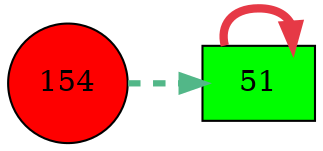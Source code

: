 digraph G{
rankdir=LR;
154 [style=filled, shape=circle, fillcolor="#fe0000", label="154"];
51 [style=filled, shape=box, fillcolor="#00fe00", label="51"];
51 -> 51 [color="#e63946",penwidth=4.00];
154 -> 51 [color="#52b788",style=dashed,penwidth=3.00];
}